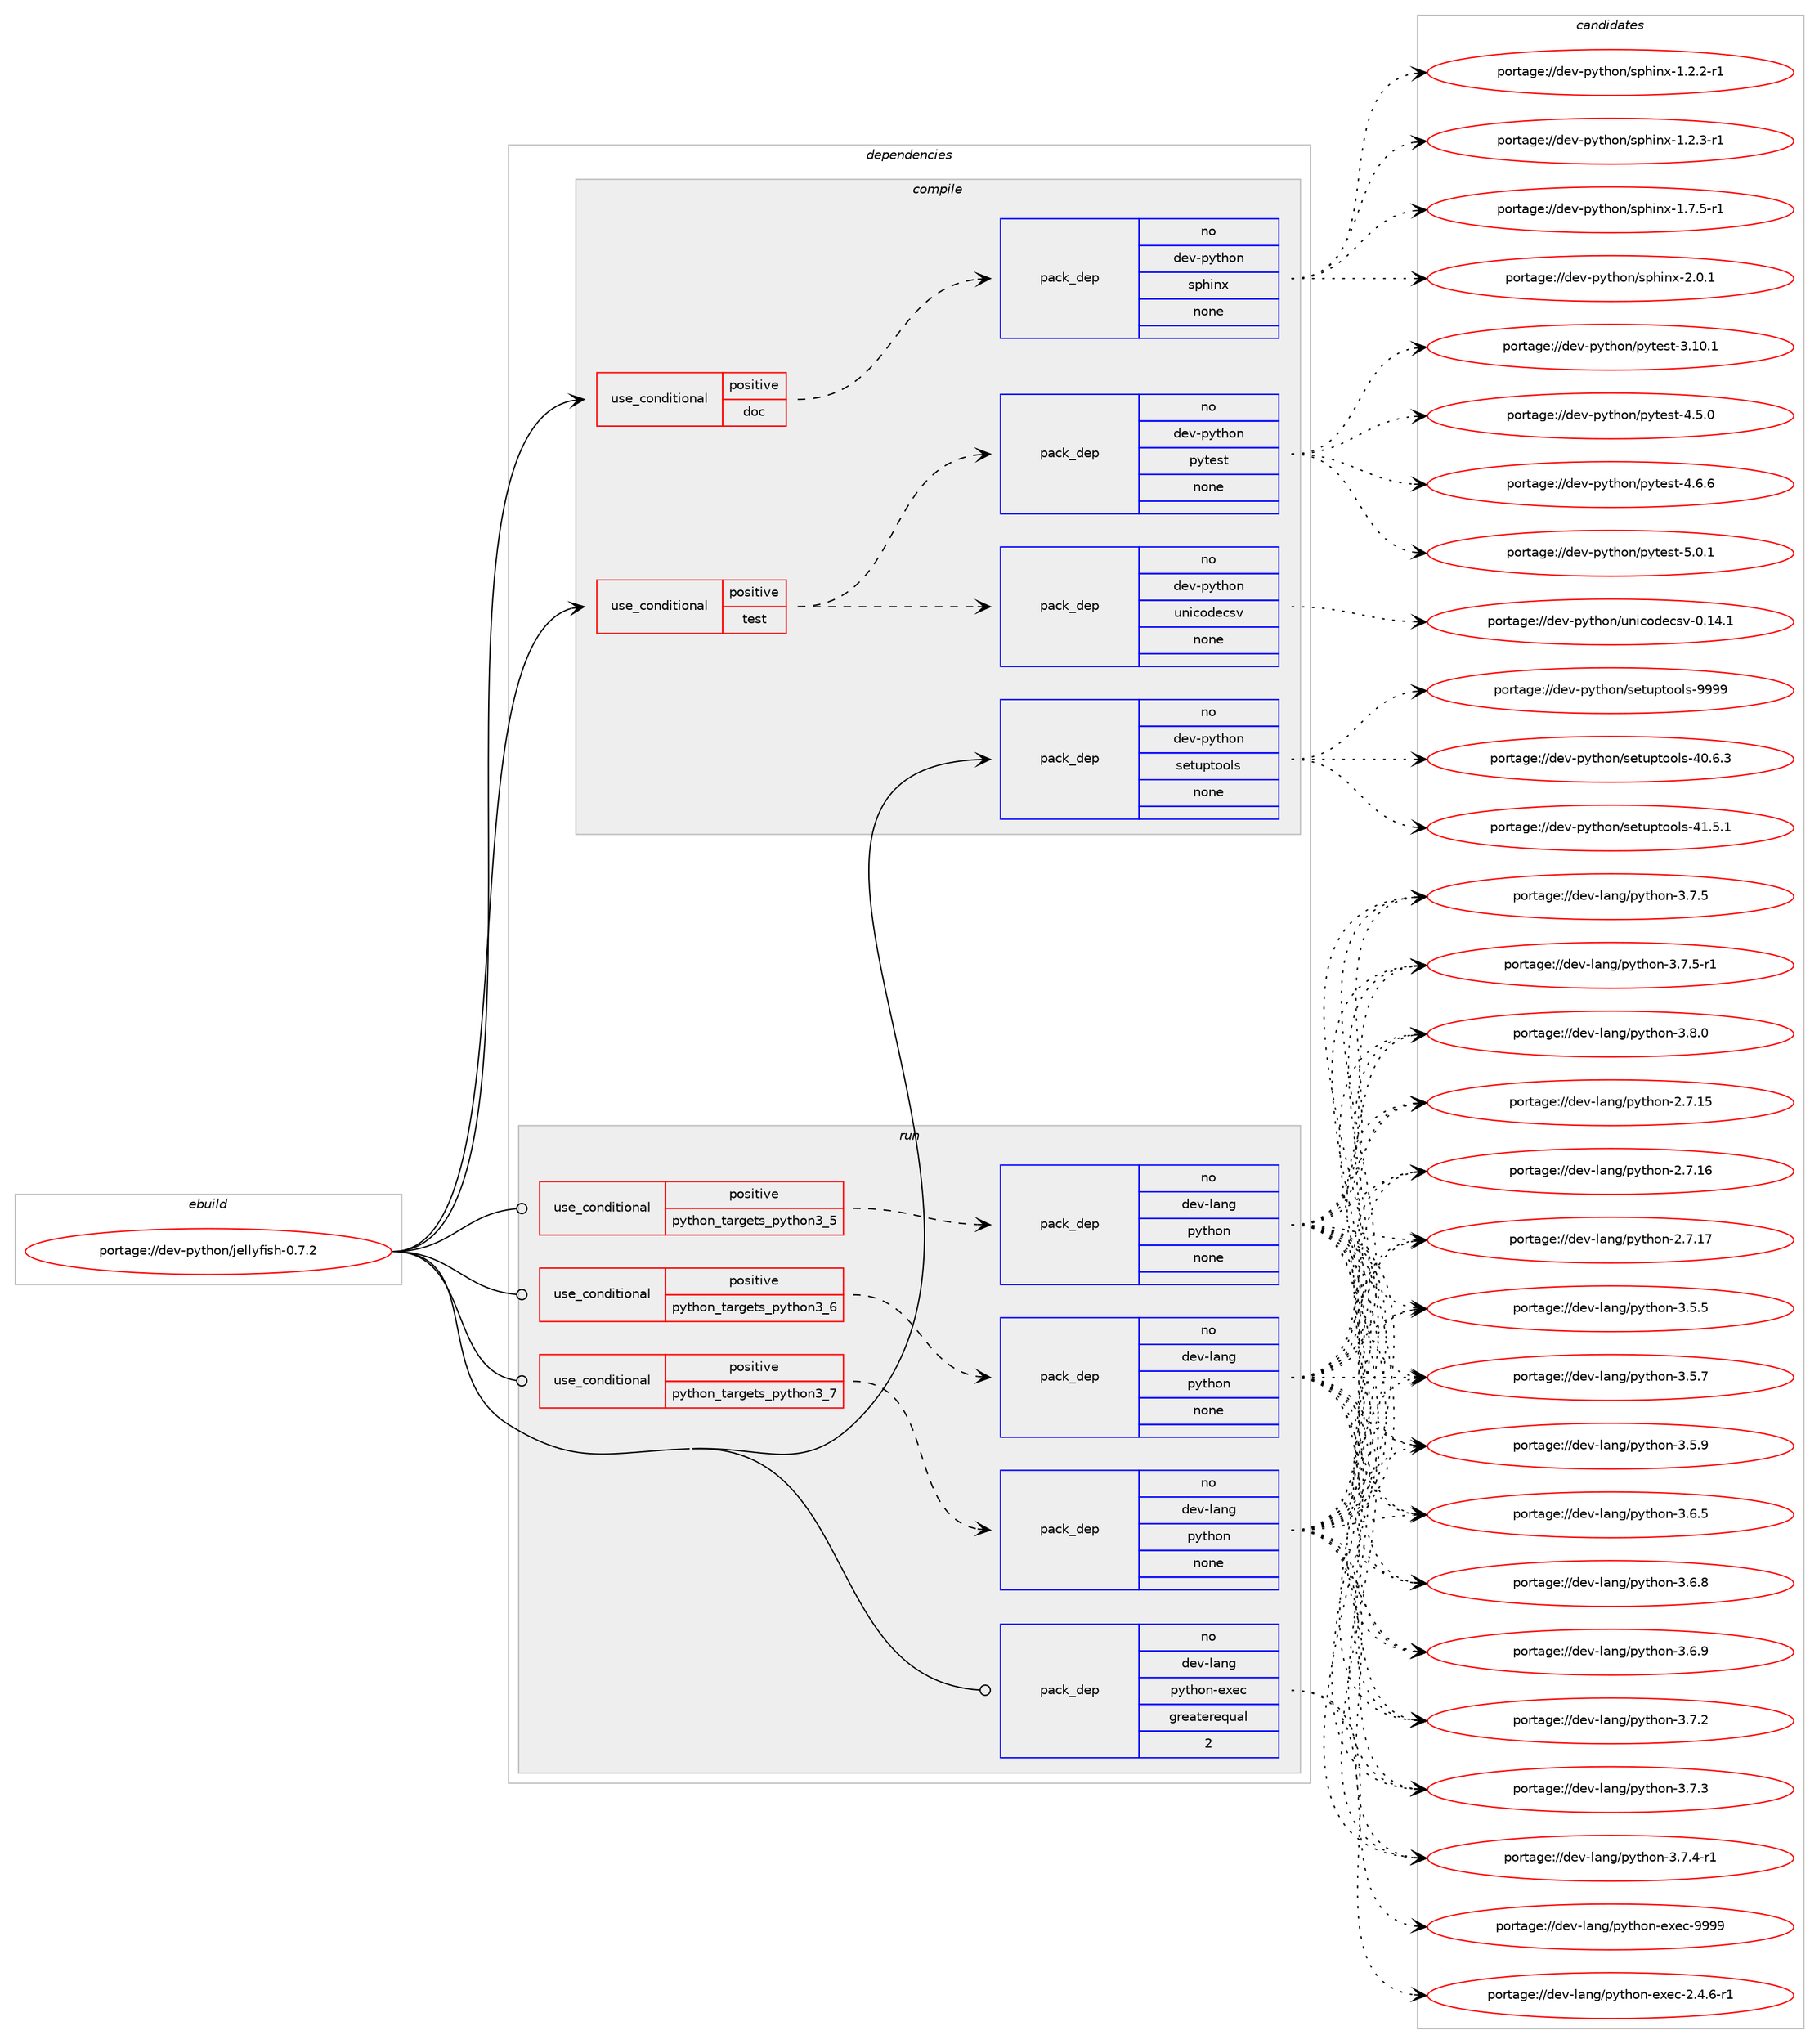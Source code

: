 digraph prolog {

# *************
# Graph options
# *************

newrank=true;
concentrate=true;
compound=true;
graph [rankdir=LR,fontname=Helvetica,fontsize=10,ranksep=1.5];#, ranksep=2.5, nodesep=0.2];
edge  [arrowhead=vee];
node  [fontname=Helvetica,fontsize=10];

# **********
# The ebuild
# **********

subgraph cluster_leftcol {
color=gray;
rank=same;
label=<<i>ebuild</i>>;
id [label="portage://dev-python/jellyfish-0.7.2", color=red, width=4, href="../dev-python/jellyfish-0.7.2.svg"];
}

# ****************
# The dependencies
# ****************

subgraph cluster_midcol {
color=gray;
label=<<i>dependencies</i>>;
subgraph cluster_compile {
fillcolor="#eeeeee";
style=filled;
label=<<i>compile</i>>;
subgraph cond30609 {
dependency145871 [label=<<TABLE BORDER="0" CELLBORDER="1" CELLSPACING="0" CELLPADDING="4"><TR><TD ROWSPAN="3" CELLPADDING="10">use_conditional</TD></TR><TR><TD>positive</TD></TR><TR><TD>doc</TD></TR></TABLE>>, shape=none, color=red];
subgraph pack111942 {
dependency145872 [label=<<TABLE BORDER="0" CELLBORDER="1" CELLSPACING="0" CELLPADDING="4" WIDTH="220"><TR><TD ROWSPAN="6" CELLPADDING="30">pack_dep</TD></TR><TR><TD WIDTH="110">no</TD></TR><TR><TD>dev-python</TD></TR><TR><TD>sphinx</TD></TR><TR><TD>none</TD></TR><TR><TD></TD></TR></TABLE>>, shape=none, color=blue];
}
dependency145871:e -> dependency145872:w [weight=20,style="dashed",arrowhead="vee"];
}
id:e -> dependency145871:w [weight=20,style="solid",arrowhead="vee"];
subgraph cond30610 {
dependency145873 [label=<<TABLE BORDER="0" CELLBORDER="1" CELLSPACING="0" CELLPADDING="4"><TR><TD ROWSPAN="3" CELLPADDING="10">use_conditional</TD></TR><TR><TD>positive</TD></TR><TR><TD>test</TD></TR></TABLE>>, shape=none, color=red];
subgraph pack111943 {
dependency145874 [label=<<TABLE BORDER="0" CELLBORDER="1" CELLSPACING="0" CELLPADDING="4" WIDTH="220"><TR><TD ROWSPAN="6" CELLPADDING="30">pack_dep</TD></TR><TR><TD WIDTH="110">no</TD></TR><TR><TD>dev-python</TD></TR><TR><TD>pytest</TD></TR><TR><TD>none</TD></TR><TR><TD></TD></TR></TABLE>>, shape=none, color=blue];
}
dependency145873:e -> dependency145874:w [weight=20,style="dashed",arrowhead="vee"];
subgraph pack111944 {
dependency145875 [label=<<TABLE BORDER="0" CELLBORDER="1" CELLSPACING="0" CELLPADDING="4" WIDTH="220"><TR><TD ROWSPAN="6" CELLPADDING="30">pack_dep</TD></TR><TR><TD WIDTH="110">no</TD></TR><TR><TD>dev-python</TD></TR><TR><TD>unicodecsv</TD></TR><TR><TD>none</TD></TR><TR><TD></TD></TR></TABLE>>, shape=none, color=blue];
}
dependency145873:e -> dependency145875:w [weight=20,style="dashed",arrowhead="vee"];
}
id:e -> dependency145873:w [weight=20,style="solid",arrowhead="vee"];
subgraph pack111945 {
dependency145876 [label=<<TABLE BORDER="0" CELLBORDER="1" CELLSPACING="0" CELLPADDING="4" WIDTH="220"><TR><TD ROWSPAN="6" CELLPADDING="30">pack_dep</TD></TR><TR><TD WIDTH="110">no</TD></TR><TR><TD>dev-python</TD></TR><TR><TD>setuptools</TD></TR><TR><TD>none</TD></TR><TR><TD></TD></TR></TABLE>>, shape=none, color=blue];
}
id:e -> dependency145876:w [weight=20,style="solid",arrowhead="vee"];
}
subgraph cluster_compileandrun {
fillcolor="#eeeeee";
style=filled;
label=<<i>compile and run</i>>;
}
subgraph cluster_run {
fillcolor="#eeeeee";
style=filled;
label=<<i>run</i>>;
subgraph cond30611 {
dependency145877 [label=<<TABLE BORDER="0" CELLBORDER="1" CELLSPACING="0" CELLPADDING="4"><TR><TD ROWSPAN="3" CELLPADDING="10">use_conditional</TD></TR><TR><TD>positive</TD></TR><TR><TD>python_targets_python3_5</TD></TR></TABLE>>, shape=none, color=red];
subgraph pack111946 {
dependency145878 [label=<<TABLE BORDER="0" CELLBORDER="1" CELLSPACING="0" CELLPADDING="4" WIDTH="220"><TR><TD ROWSPAN="6" CELLPADDING="30">pack_dep</TD></TR><TR><TD WIDTH="110">no</TD></TR><TR><TD>dev-lang</TD></TR><TR><TD>python</TD></TR><TR><TD>none</TD></TR><TR><TD></TD></TR></TABLE>>, shape=none, color=blue];
}
dependency145877:e -> dependency145878:w [weight=20,style="dashed",arrowhead="vee"];
}
id:e -> dependency145877:w [weight=20,style="solid",arrowhead="odot"];
subgraph cond30612 {
dependency145879 [label=<<TABLE BORDER="0" CELLBORDER="1" CELLSPACING="0" CELLPADDING="4"><TR><TD ROWSPAN="3" CELLPADDING="10">use_conditional</TD></TR><TR><TD>positive</TD></TR><TR><TD>python_targets_python3_6</TD></TR></TABLE>>, shape=none, color=red];
subgraph pack111947 {
dependency145880 [label=<<TABLE BORDER="0" CELLBORDER="1" CELLSPACING="0" CELLPADDING="4" WIDTH="220"><TR><TD ROWSPAN="6" CELLPADDING="30">pack_dep</TD></TR><TR><TD WIDTH="110">no</TD></TR><TR><TD>dev-lang</TD></TR><TR><TD>python</TD></TR><TR><TD>none</TD></TR><TR><TD></TD></TR></TABLE>>, shape=none, color=blue];
}
dependency145879:e -> dependency145880:w [weight=20,style="dashed",arrowhead="vee"];
}
id:e -> dependency145879:w [weight=20,style="solid",arrowhead="odot"];
subgraph cond30613 {
dependency145881 [label=<<TABLE BORDER="0" CELLBORDER="1" CELLSPACING="0" CELLPADDING="4"><TR><TD ROWSPAN="3" CELLPADDING="10">use_conditional</TD></TR><TR><TD>positive</TD></TR><TR><TD>python_targets_python3_7</TD></TR></TABLE>>, shape=none, color=red];
subgraph pack111948 {
dependency145882 [label=<<TABLE BORDER="0" CELLBORDER="1" CELLSPACING="0" CELLPADDING="4" WIDTH="220"><TR><TD ROWSPAN="6" CELLPADDING="30">pack_dep</TD></TR><TR><TD WIDTH="110">no</TD></TR><TR><TD>dev-lang</TD></TR><TR><TD>python</TD></TR><TR><TD>none</TD></TR><TR><TD></TD></TR></TABLE>>, shape=none, color=blue];
}
dependency145881:e -> dependency145882:w [weight=20,style="dashed",arrowhead="vee"];
}
id:e -> dependency145881:w [weight=20,style="solid",arrowhead="odot"];
subgraph pack111949 {
dependency145883 [label=<<TABLE BORDER="0" CELLBORDER="1" CELLSPACING="0" CELLPADDING="4" WIDTH="220"><TR><TD ROWSPAN="6" CELLPADDING="30">pack_dep</TD></TR><TR><TD WIDTH="110">no</TD></TR><TR><TD>dev-lang</TD></TR><TR><TD>python-exec</TD></TR><TR><TD>greaterequal</TD></TR><TR><TD>2</TD></TR></TABLE>>, shape=none, color=blue];
}
id:e -> dependency145883:w [weight=20,style="solid",arrowhead="odot"];
}
}

# **************
# The candidates
# **************

subgraph cluster_choices {
rank=same;
color=gray;
label=<<i>candidates</i>>;

subgraph choice111942 {
color=black;
nodesep=1;
choiceportage10010111845112121116104111110471151121041051101204549465046504511449 [label="portage://dev-python/sphinx-1.2.2-r1", color=red, width=4,href="../dev-python/sphinx-1.2.2-r1.svg"];
choiceportage10010111845112121116104111110471151121041051101204549465046514511449 [label="portage://dev-python/sphinx-1.2.3-r1", color=red, width=4,href="../dev-python/sphinx-1.2.3-r1.svg"];
choiceportage10010111845112121116104111110471151121041051101204549465546534511449 [label="portage://dev-python/sphinx-1.7.5-r1", color=red, width=4,href="../dev-python/sphinx-1.7.5-r1.svg"];
choiceportage1001011184511212111610411111047115112104105110120455046484649 [label="portage://dev-python/sphinx-2.0.1", color=red, width=4,href="../dev-python/sphinx-2.0.1.svg"];
dependency145872:e -> choiceportage10010111845112121116104111110471151121041051101204549465046504511449:w [style=dotted,weight="100"];
dependency145872:e -> choiceportage10010111845112121116104111110471151121041051101204549465046514511449:w [style=dotted,weight="100"];
dependency145872:e -> choiceportage10010111845112121116104111110471151121041051101204549465546534511449:w [style=dotted,weight="100"];
dependency145872:e -> choiceportage1001011184511212111610411111047115112104105110120455046484649:w [style=dotted,weight="100"];
}
subgraph choice111943 {
color=black;
nodesep=1;
choiceportage100101118451121211161041111104711212111610111511645514649484649 [label="portage://dev-python/pytest-3.10.1", color=red, width=4,href="../dev-python/pytest-3.10.1.svg"];
choiceportage1001011184511212111610411111047112121116101115116455246534648 [label="portage://dev-python/pytest-4.5.0", color=red, width=4,href="../dev-python/pytest-4.5.0.svg"];
choiceportage1001011184511212111610411111047112121116101115116455246544654 [label="portage://dev-python/pytest-4.6.6", color=red, width=4,href="../dev-python/pytest-4.6.6.svg"];
choiceportage1001011184511212111610411111047112121116101115116455346484649 [label="portage://dev-python/pytest-5.0.1", color=red, width=4,href="../dev-python/pytest-5.0.1.svg"];
dependency145874:e -> choiceportage100101118451121211161041111104711212111610111511645514649484649:w [style=dotted,weight="100"];
dependency145874:e -> choiceportage1001011184511212111610411111047112121116101115116455246534648:w [style=dotted,weight="100"];
dependency145874:e -> choiceportage1001011184511212111610411111047112121116101115116455246544654:w [style=dotted,weight="100"];
dependency145874:e -> choiceportage1001011184511212111610411111047112121116101115116455346484649:w [style=dotted,weight="100"];
}
subgraph choice111944 {
color=black;
nodesep=1;
choiceportage1001011184511212111610411111047117110105991111001019911511845484649524649 [label="portage://dev-python/unicodecsv-0.14.1", color=red, width=4,href="../dev-python/unicodecsv-0.14.1.svg"];
dependency145875:e -> choiceportage1001011184511212111610411111047117110105991111001019911511845484649524649:w [style=dotted,weight="100"];
}
subgraph choice111945 {
color=black;
nodesep=1;
choiceportage100101118451121211161041111104711510111611711211611111110811545524846544651 [label="portage://dev-python/setuptools-40.6.3", color=red, width=4,href="../dev-python/setuptools-40.6.3.svg"];
choiceportage100101118451121211161041111104711510111611711211611111110811545524946534649 [label="portage://dev-python/setuptools-41.5.1", color=red, width=4,href="../dev-python/setuptools-41.5.1.svg"];
choiceportage10010111845112121116104111110471151011161171121161111111081154557575757 [label="portage://dev-python/setuptools-9999", color=red, width=4,href="../dev-python/setuptools-9999.svg"];
dependency145876:e -> choiceportage100101118451121211161041111104711510111611711211611111110811545524846544651:w [style=dotted,weight="100"];
dependency145876:e -> choiceportage100101118451121211161041111104711510111611711211611111110811545524946534649:w [style=dotted,weight="100"];
dependency145876:e -> choiceportage10010111845112121116104111110471151011161171121161111111081154557575757:w [style=dotted,weight="100"];
}
subgraph choice111946 {
color=black;
nodesep=1;
choiceportage10010111845108971101034711212111610411111045504655464953 [label="portage://dev-lang/python-2.7.15", color=red, width=4,href="../dev-lang/python-2.7.15.svg"];
choiceportage10010111845108971101034711212111610411111045504655464954 [label="portage://dev-lang/python-2.7.16", color=red, width=4,href="../dev-lang/python-2.7.16.svg"];
choiceportage10010111845108971101034711212111610411111045504655464955 [label="portage://dev-lang/python-2.7.17", color=red, width=4,href="../dev-lang/python-2.7.17.svg"];
choiceportage100101118451089711010347112121116104111110455146534653 [label="portage://dev-lang/python-3.5.5", color=red, width=4,href="../dev-lang/python-3.5.5.svg"];
choiceportage100101118451089711010347112121116104111110455146534655 [label="portage://dev-lang/python-3.5.7", color=red, width=4,href="../dev-lang/python-3.5.7.svg"];
choiceportage100101118451089711010347112121116104111110455146534657 [label="portage://dev-lang/python-3.5.9", color=red, width=4,href="../dev-lang/python-3.5.9.svg"];
choiceportage100101118451089711010347112121116104111110455146544653 [label="portage://dev-lang/python-3.6.5", color=red, width=4,href="../dev-lang/python-3.6.5.svg"];
choiceportage100101118451089711010347112121116104111110455146544656 [label="portage://dev-lang/python-3.6.8", color=red, width=4,href="../dev-lang/python-3.6.8.svg"];
choiceportage100101118451089711010347112121116104111110455146544657 [label="portage://dev-lang/python-3.6.9", color=red, width=4,href="../dev-lang/python-3.6.9.svg"];
choiceportage100101118451089711010347112121116104111110455146554650 [label="portage://dev-lang/python-3.7.2", color=red, width=4,href="../dev-lang/python-3.7.2.svg"];
choiceportage100101118451089711010347112121116104111110455146554651 [label="portage://dev-lang/python-3.7.3", color=red, width=4,href="../dev-lang/python-3.7.3.svg"];
choiceportage1001011184510897110103471121211161041111104551465546524511449 [label="portage://dev-lang/python-3.7.4-r1", color=red, width=4,href="../dev-lang/python-3.7.4-r1.svg"];
choiceportage100101118451089711010347112121116104111110455146554653 [label="portage://dev-lang/python-3.7.5", color=red, width=4,href="../dev-lang/python-3.7.5.svg"];
choiceportage1001011184510897110103471121211161041111104551465546534511449 [label="portage://dev-lang/python-3.7.5-r1", color=red, width=4,href="../dev-lang/python-3.7.5-r1.svg"];
choiceportage100101118451089711010347112121116104111110455146564648 [label="portage://dev-lang/python-3.8.0", color=red, width=4,href="../dev-lang/python-3.8.0.svg"];
dependency145878:e -> choiceportage10010111845108971101034711212111610411111045504655464953:w [style=dotted,weight="100"];
dependency145878:e -> choiceportage10010111845108971101034711212111610411111045504655464954:w [style=dotted,weight="100"];
dependency145878:e -> choiceportage10010111845108971101034711212111610411111045504655464955:w [style=dotted,weight="100"];
dependency145878:e -> choiceportage100101118451089711010347112121116104111110455146534653:w [style=dotted,weight="100"];
dependency145878:e -> choiceportage100101118451089711010347112121116104111110455146534655:w [style=dotted,weight="100"];
dependency145878:e -> choiceportage100101118451089711010347112121116104111110455146534657:w [style=dotted,weight="100"];
dependency145878:e -> choiceportage100101118451089711010347112121116104111110455146544653:w [style=dotted,weight="100"];
dependency145878:e -> choiceportage100101118451089711010347112121116104111110455146544656:w [style=dotted,weight="100"];
dependency145878:e -> choiceportage100101118451089711010347112121116104111110455146544657:w [style=dotted,weight="100"];
dependency145878:e -> choiceportage100101118451089711010347112121116104111110455146554650:w [style=dotted,weight="100"];
dependency145878:e -> choiceportage100101118451089711010347112121116104111110455146554651:w [style=dotted,weight="100"];
dependency145878:e -> choiceportage1001011184510897110103471121211161041111104551465546524511449:w [style=dotted,weight="100"];
dependency145878:e -> choiceportage100101118451089711010347112121116104111110455146554653:w [style=dotted,weight="100"];
dependency145878:e -> choiceportage1001011184510897110103471121211161041111104551465546534511449:w [style=dotted,weight="100"];
dependency145878:e -> choiceportage100101118451089711010347112121116104111110455146564648:w [style=dotted,weight="100"];
}
subgraph choice111947 {
color=black;
nodesep=1;
choiceportage10010111845108971101034711212111610411111045504655464953 [label="portage://dev-lang/python-2.7.15", color=red, width=4,href="../dev-lang/python-2.7.15.svg"];
choiceportage10010111845108971101034711212111610411111045504655464954 [label="portage://dev-lang/python-2.7.16", color=red, width=4,href="../dev-lang/python-2.7.16.svg"];
choiceportage10010111845108971101034711212111610411111045504655464955 [label="portage://dev-lang/python-2.7.17", color=red, width=4,href="../dev-lang/python-2.7.17.svg"];
choiceportage100101118451089711010347112121116104111110455146534653 [label="portage://dev-lang/python-3.5.5", color=red, width=4,href="../dev-lang/python-3.5.5.svg"];
choiceportage100101118451089711010347112121116104111110455146534655 [label="portage://dev-lang/python-3.5.7", color=red, width=4,href="../dev-lang/python-3.5.7.svg"];
choiceportage100101118451089711010347112121116104111110455146534657 [label="portage://dev-lang/python-3.5.9", color=red, width=4,href="../dev-lang/python-3.5.9.svg"];
choiceportage100101118451089711010347112121116104111110455146544653 [label="portage://dev-lang/python-3.6.5", color=red, width=4,href="../dev-lang/python-3.6.5.svg"];
choiceportage100101118451089711010347112121116104111110455146544656 [label="portage://dev-lang/python-3.6.8", color=red, width=4,href="../dev-lang/python-3.6.8.svg"];
choiceportage100101118451089711010347112121116104111110455146544657 [label="portage://dev-lang/python-3.6.9", color=red, width=4,href="../dev-lang/python-3.6.9.svg"];
choiceportage100101118451089711010347112121116104111110455146554650 [label="portage://dev-lang/python-3.7.2", color=red, width=4,href="../dev-lang/python-3.7.2.svg"];
choiceportage100101118451089711010347112121116104111110455146554651 [label="portage://dev-lang/python-3.7.3", color=red, width=4,href="../dev-lang/python-3.7.3.svg"];
choiceportage1001011184510897110103471121211161041111104551465546524511449 [label="portage://dev-lang/python-3.7.4-r1", color=red, width=4,href="../dev-lang/python-3.7.4-r1.svg"];
choiceportage100101118451089711010347112121116104111110455146554653 [label="portage://dev-lang/python-3.7.5", color=red, width=4,href="../dev-lang/python-3.7.5.svg"];
choiceportage1001011184510897110103471121211161041111104551465546534511449 [label="portage://dev-lang/python-3.7.5-r1", color=red, width=4,href="../dev-lang/python-3.7.5-r1.svg"];
choiceportage100101118451089711010347112121116104111110455146564648 [label="portage://dev-lang/python-3.8.0", color=red, width=4,href="../dev-lang/python-3.8.0.svg"];
dependency145880:e -> choiceportage10010111845108971101034711212111610411111045504655464953:w [style=dotted,weight="100"];
dependency145880:e -> choiceportage10010111845108971101034711212111610411111045504655464954:w [style=dotted,weight="100"];
dependency145880:e -> choiceportage10010111845108971101034711212111610411111045504655464955:w [style=dotted,weight="100"];
dependency145880:e -> choiceportage100101118451089711010347112121116104111110455146534653:w [style=dotted,weight="100"];
dependency145880:e -> choiceportage100101118451089711010347112121116104111110455146534655:w [style=dotted,weight="100"];
dependency145880:e -> choiceportage100101118451089711010347112121116104111110455146534657:w [style=dotted,weight="100"];
dependency145880:e -> choiceportage100101118451089711010347112121116104111110455146544653:w [style=dotted,weight="100"];
dependency145880:e -> choiceportage100101118451089711010347112121116104111110455146544656:w [style=dotted,weight="100"];
dependency145880:e -> choiceportage100101118451089711010347112121116104111110455146544657:w [style=dotted,weight="100"];
dependency145880:e -> choiceportage100101118451089711010347112121116104111110455146554650:w [style=dotted,weight="100"];
dependency145880:e -> choiceportage100101118451089711010347112121116104111110455146554651:w [style=dotted,weight="100"];
dependency145880:e -> choiceportage1001011184510897110103471121211161041111104551465546524511449:w [style=dotted,weight="100"];
dependency145880:e -> choiceportage100101118451089711010347112121116104111110455146554653:w [style=dotted,weight="100"];
dependency145880:e -> choiceportage1001011184510897110103471121211161041111104551465546534511449:w [style=dotted,weight="100"];
dependency145880:e -> choiceportage100101118451089711010347112121116104111110455146564648:w [style=dotted,weight="100"];
}
subgraph choice111948 {
color=black;
nodesep=1;
choiceportage10010111845108971101034711212111610411111045504655464953 [label="portage://dev-lang/python-2.7.15", color=red, width=4,href="../dev-lang/python-2.7.15.svg"];
choiceportage10010111845108971101034711212111610411111045504655464954 [label="portage://dev-lang/python-2.7.16", color=red, width=4,href="../dev-lang/python-2.7.16.svg"];
choiceportage10010111845108971101034711212111610411111045504655464955 [label="portage://dev-lang/python-2.7.17", color=red, width=4,href="../dev-lang/python-2.7.17.svg"];
choiceportage100101118451089711010347112121116104111110455146534653 [label="portage://dev-lang/python-3.5.5", color=red, width=4,href="../dev-lang/python-3.5.5.svg"];
choiceportage100101118451089711010347112121116104111110455146534655 [label="portage://dev-lang/python-3.5.7", color=red, width=4,href="../dev-lang/python-3.5.7.svg"];
choiceportage100101118451089711010347112121116104111110455146534657 [label="portage://dev-lang/python-3.5.9", color=red, width=4,href="../dev-lang/python-3.5.9.svg"];
choiceportage100101118451089711010347112121116104111110455146544653 [label="portage://dev-lang/python-3.6.5", color=red, width=4,href="../dev-lang/python-3.6.5.svg"];
choiceportage100101118451089711010347112121116104111110455146544656 [label="portage://dev-lang/python-3.6.8", color=red, width=4,href="../dev-lang/python-3.6.8.svg"];
choiceportage100101118451089711010347112121116104111110455146544657 [label="portage://dev-lang/python-3.6.9", color=red, width=4,href="../dev-lang/python-3.6.9.svg"];
choiceportage100101118451089711010347112121116104111110455146554650 [label="portage://dev-lang/python-3.7.2", color=red, width=4,href="../dev-lang/python-3.7.2.svg"];
choiceportage100101118451089711010347112121116104111110455146554651 [label="portage://dev-lang/python-3.7.3", color=red, width=4,href="../dev-lang/python-3.7.3.svg"];
choiceportage1001011184510897110103471121211161041111104551465546524511449 [label="portage://dev-lang/python-3.7.4-r1", color=red, width=4,href="../dev-lang/python-3.7.4-r1.svg"];
choiceportage100101118451089711010347112121116104111110455146554653 [label="portage://dev-lang/python-3.7.5", color=red, width=4,href="../dev-lang/python-3.7.5.svg"];
choiceportage1001011184510897110103471121211161041111104551465546534511449 [label="portage://dev-lang/python-3.7.5-r1", color=red, width=4,href="../dev-lang/python-3.7.5-r1.svg"];
choiceportage100101118451089711010347112121116104111110455146564648 [label="portage://dev-lang/python-3.8.0", color=red, width=4,href="../dev-lang/python-3.8.0.svg"];
dependency145882:e -> choiceportage10010111845108971101034711212111610411111045504655464953:w [style=dotted,weight="100"];
dependency145882:e -> choiceportage10010111845108971101034711212111610411111045504655464954:w [style=dotted,weight="100"];
dependency145882:e -> choiceportage10010111845108971101034711212111610411111045504655464955:w [style=dotted,weight="100"];
dependency145882:e -> choiceportage100101118451089711010347112121116104111110455146534653:w [style=dotted,weight="100"];
dependency145882:e -> choiceportage100101118451089711010347112121116104111110455146534655:w [style=dotted,weight="100"];
dependency145882:e -> choiceportage100101118451089711010347112121116104111110455146534657:w [style=dotted,weight="100"];
dependency145882:e -> choiceportage100101118451089711010347112121116104111110455146544653:w [style=dotted,weight="100"];
dependency145882:e -> choiceportage100101118451089711010347112121116104111110455146544656:w [style=dotted,weight="100"];
dependency145882:e -> choiceportage100101118451089711010347112121116104111110455146544657:w [style=dotted,weight="100"];
dependency145882:e -> choiceportage100101118451089711010347112121116104111110455146554650:w [style=dotted,weight="100"];
dependency145882:e -> choiceportage100101118451089711010347112121116104111110455146554651:w [style=dotted,weight="100"];
dependency145882:e -> choiceportage1001011184510897110103471121211161041111104551465546524511449:w [style=dotted,weight="100"];
dependency145882:e -> choiceportage100101118451089711010347112121116104111110455146554653:w [style=dotted,weight="100"];
dependency145882:e -> choiceportage1001011184510897110103471121211161041111104551465546534511449:w [style=dotted,weight="100"];
dependency145882:e -> choiceportage100101118451089711010347112121116104111110455146564648:w [style=dotted,weight="100"];
}
subgraph choice111949 {
color=black;
nodesep=1;
choiceportage10010111845108971101034711212111610411111045101120101994550465246544511449 [label="portage://dev-lang/python-exec-2.4.6-r1", color=red, width=4,href="../dev-lang/python-exec-2.4.6-r1.svg"];
choiceportage10010111845108971101034711212111610411111045101120101994557575757 [label="portage://dev-lang/python-exec-9999", color=red, width=4,href="../dev-lang/python-exec-9999.svg"];
dependency145883:e -> choiceportage10010111845108971101034711212111610411111045101120101994550465246544511449:w [style=dotted,weight="100"];
dependency145883:e -> choiceportage10010111845108971101034711212111610411111045101120101994557575757:w [style=dotted,weight="100"];
}
}

}
